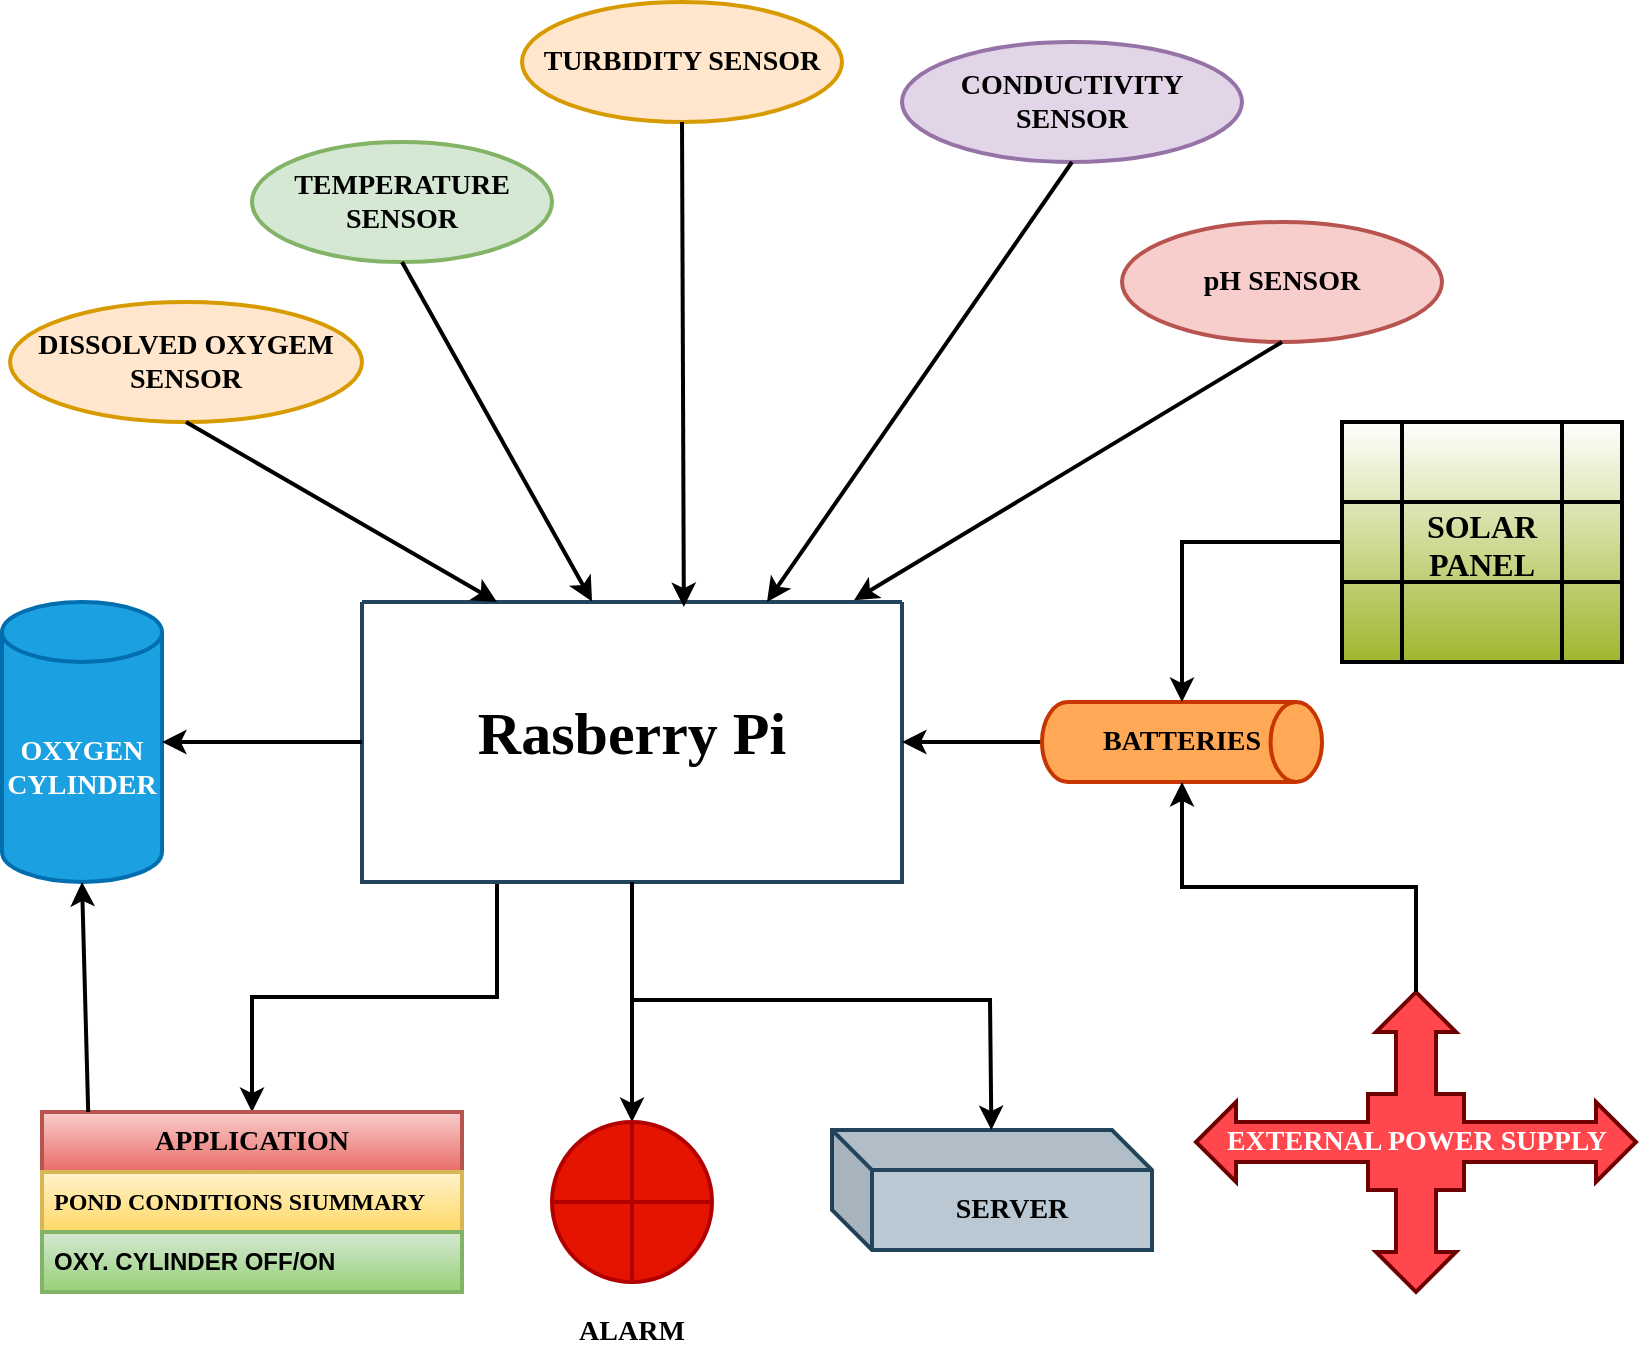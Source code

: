 <mxfile version="24.2.5" type="github">
  <diagram name="Page-1" id="S0aJQYVcPxbasOS-IDLJ">
    <mxGraphModel dx="1000" dy="497" grid="0" gridSize="10" guides="1" tooltips="1" connect="1" arrows="1" fold="1" page="1" pageScale="1" pageWidth="850" pageHeight="1100" math="0" shadow="0">
      <root>
        <mxCell id="0" />
        <mxCell id="1" parent="0" />
        <mxCell id="ntfW1qbjTHWhpwdi0cqG-65" style="edgeStyle=orthogonalEdgeStyle;rounded=0;orthogonalLoop=1;jettySize=auto;html=1;strokeWidth=2;" parent="1" source="ntfW1qbjTHWhpwdi0cqG-1" target="ntfW1qbjTHWhpwdi0cqG-63" edge="1">
          <mxGeometry relative="1" as="geometry" />
        </mxCell>
        <mxCell id="ntfW1qbjTHWhpwdi0cqG-70" style="edgeStyle=orthogonalEdgeStyle;rounded=0;orthogonalLoop=1;jettySize=auto;html=1;exitX=0.25;exitY=1;exitDx=0;exitDy=0;strokeWidth=2;" parent="1" source="ntfW1qbjTHWhpwdi0cqG-1" target="ntfW1qbjTHWhpwdi0cqG-66" edge="1">
          <mxGeometry relative="1" as="geometry" />
        </mxCell>
        <mxCell id="ntfW1qbjTHWhpwdi0cqG-1" value="" style="swimlane;startSize=0;fillColor=#5599ce;strokeColor=#23445d;strokeWidth=2;" parent="1" vertex="1">
          <mxGeometry x="200" y="410" width="270" height="140" as="geometry" />
        </mxCell>
        <mxCell id="ntfW1qbjTHWhpwdi0cqG-36" value="&lt;font size=&quot;1&quot; face=&quot;Times New Roman&quot;&gt;&lt;b style=&quot;font-size: 30px;&quot;&gt;Rasberry Pi&lt;/b&gt;&lt;/font&gt;" style="text;html=1;align=center;verticalAlign=middle;whiteSpace=wrap;rounded=0;strokeWidth=2;" parent="ntfW1qbjTHWhpwdi0cqG-1" vertex="1">
          <mxGeometry x="35" y="50" width="200" height="30" as="geometry" />
        </mxCell>
        <mxCell id="ntfW1qbjTHWhpwdi0cqG-7" value="&lt;b&gt;&lt;font style=&quot;font-size: 14px;&quot; face=&quot;Times New Roman&quot;&gt;TEMPERATURE SENSOR&lt;/font&gt;&lt;/b&gt;" style="ellipse;whiteSpace=wrap;html=1;fillColor=#d5e8d4;strokeColor=#82b366;strokeWidth=2;" parent="1" vertex="1">
          <mxGeometry x="145" y="180" width="150" height="60" as="geometry" />
        </mxCell>
        <mxCell id="ntfW1qbjTHWhpwdi0cqG-8" value="&lt;b&gt;&lt;font style=&quot;font-size: 14px;&quot; face=&quot;Times New Roman&quot;&gt;TURBIDITY SENSOR&lt;/font&gt;&lt;/b&gt;" style="ellipse;whiteSpace=wrap;html=1;fillColor=#ffe6cc;strokeColor=#d79b00;strokeWidth=2;" parent="1" vertex="1">
          <mxGeometry x="280" y="110" width="160" height="60" as="geometry" />
        </mxCell>
        <mxCell id="ntfW1qbjTHWhpwdi0cqG-9" value="&lt;b&gt;&lt;font style=&quot;font-size: 14px;&quot; face=&quot;Times New Roman&quot;&gt;pH SENSOR&lt;/font&gt;&lt;/b&gt;" style="ellipse;whiteSpace=wrap;html=1;fillColor=#f8cecc;strokeColor=#b85450;strokeWidth=2;" parent="1" vertex="1">
          <mxGeometry x="580" y="220" width="160" height="60" as="geometry" />
        </mxCell>
        <mxCell id="ntfW1qbjTHWhpwdi0cqG-10" value="&lt;b&gt;&lt;font style=&quot;font-size: 14px;&quot; face=&quot;Times New Roman&quot;&gt;CONDUCTIVITY SENSOR&lt;/font&gt;&lt;/b&gt;" style="ellipse;whiteSpace=wrap;html=1;fillColor=#e1d5e7;strokeColor=#9673a6;strokeWidth=2;" parent="1" vertex="1">
          <mxGeometry x="470" y="130" width="170" height="60" as="geometry" />
        </mxCell>
        <mxCell id="ntfW1qbjTHWhpwdi0cqG-57" value="&lt;b&gt;&lt;font style=&quot;font-size: 14px;&quot; face=&quot;Times New Roman&quot;&gt;OXYGEN CYLINDER&lt;/font&gt;&lt;/b&gt;" style="shape=cylinder3;whiteSpace=wrap;html=1;boundedLbl=1;backgroundOutline=1;size=15;fillColor=#1ba1e2;fontColor=#ffffff;strokeColor=#006EAF;strokeWidth=2;" parent="1" vertex="1">
          <mxGeometry x="20" y="410" width="80" height="140" as="geometry" />
        </mxCell>
        <mxCell id="ntfW1qbjTHWhpwdi0cqG-58" style="edgeStyle=orthogonalEdgeStyle;rounded=0;orthogonalLoop=1;jettySize=auto;html=1;entryX=1;entryY=0.5;entryDx=0;entryDy=0;entryPerimeter=0;strokeWidth=2;" parent="1" source="ntfW1qbjTHWhpwdi0cqG-1" target="ntfW1qbjTHWhpwdi0cqG-57" edge="1">
          <mxGeometry relative="1" as="geometry" />
        </mxCell>
        <mxCell id="ntfW1qbjTHWhpwdi0cqG-59" value="&lt;b&gt;&lt;font face=&quot;Times New Roman&quot; style=&quot;font-size: 14px;&quot;&gt;SERVER&lt;/font&gt;&lt;/b&gt;" style="shape=cube;whiteSpace=wrap;html=1;boundedLbl=1;backgroundOutline=1;darkOpacity=0.05;darkOpacity2=0.1;fillColor=#bac8d3;strokeColor=#23445d;strokeWidth=2;" parent="1" vertex="1">
          <mxGeometry x="435" y="674" width="160" height="60" as="geometry" />
        </mxCell>
        <mxCell id="ntfW1qbjTHWhpwdi0cqG-63" value="" style="shape=orEllipse;perimeter=ellipsePerimeter;whiteSpace=wrap;html=1;backgroundOutline=1;fillColor=#e51400;strokeColor=#B20000;fontColor=#ffffff;strokeWidth=2;" parent="1" vertex="1">
          <mxGeometry x="295" y="670" width="80" height="80" as="geometry" />
        </mxCell>
        <mxCell id="ntfW1qbjTHWhpwdi0cqG-64" value="&lt;b&gt;&lt;font style=&quot;font-size: 14px;&quot; face=&quot;Times New Roman&quot;&gt;ALARM&lt;/font&gt;&lt;/b&gt;" style="text;html=1;align=center;verticalAlign=middle;whiteSpace=wrap;rounded=0;strokeWidth=2;" parent="1" vertex="1">
          <mxGeometry x="305" y="760" width="60" height="30" as="geometry" />
        </mxCell>
        <mxCell id="ntfW1qbjTHWhpwdi0cqG-66" value="&lt;b&gt;&lt;font style=&quot;font-size: 14px;&quot; face=&quot;Times New Roman&quot;&gt;APPLICATION&lt;/font&gt;&lt;/b&gt;" style="swimlane;fontStyle=0;childLayout=stackLayout;horizontal=1;startSize=30;horizontalStack=0;resizeParent=1;resizeParentMax=0;resizeLast=0;collapsible=1;marginBottom=0;whiteSpace=wrap;html=1;fillColor=#f8cecc;gradientColor=#ea6b66;strokeColor=#b85450;strokeWidth=2;" parent="1" vertex="1">
          <mxGeometry x="40" y="665" width="210" height="90" as="geometry" />
        </mxCell>
        <mxCell id="ntfW1qbjTHWhpwdi0cqG-67" value="&lt;b&gt;&lt;font style=&quot;font-size: 12px;&quot; face=&quot;Times New Roman&quot;&gt;POND CONDITIONS SIUMMARY&lt;/font&gt;&lt;/b&gt;" style="text;strokeColor=#d6b656;fillColor=#fff2cc;align=left;verticalAlign=middle;spacingLeft=4;spacingRight=4;overflow=hidden;points=[[0,0.5],[1,0.5]];portConstraint=eastwest;rotatable=0;whiteSpace=wrap;html=1;gradientColor=#ffd966;strokeWidth=2;" parent="ntfW1qbjTHWhpwdi0cqG-66" vertex="1">
          <mxGeometry y="30" width="210" height="30" as="geometry" />
        </mxCell>
        <mxCell id="ntfW1qbjTHWhpwdi0cqG-69" value="&lt;b&gt;OXY. CYLINDER OFF/ON&lt;/b&gt;" style="text;strokeColor=#82b366;fillColor=#d5e8d4;align=left;verticalAlign=middle;spacingLeft=4;spacingRight=4;overflow=hidden;points=[[0,0.5],[1,0.5]];portConstraint=eastwest;rotatable=0;whiteSpace=wrap;html=1;gradientColor=#97d077;strokeWidth=2;" parent="ntfW1qbjTHWhpwdi0cqG-66" vertex="1">
          <mxGeometry y="60" width="210" height="30" as="geometry" />
        </mxCell>
        <mxCell id="ntfW1qbjTHWhpwdi0cqG-87" style="edgeStyle=orthogonalEdgeStyle;rounded=0;orthogonalLoop=1;jettySize=auto;html=1;entryX=1;entryY=0.5;entryDx=0;entryDy=0;strokeWidth=2;" parent="1" source="ntfW1qbjTHWhpwdi0cqG-72" target="ntfW1qbjTHWhpwdi0cqG-1" edge="1">
          <mxGeometry relative="1" as="geometry" />
        </mxCell>
        <mxCell id="ntfW1qbjTHWhpwdi0cqG-72" value="&lt;b&gt;&lt;font style=&quot;font-size: 14px;&quot; face=&quot;Times New Roman&quot;&gt;BATTERIES&lt;/font&gt;&lt;/b&gt;" style="strokeWidth=2;html=1;shape=mxgraph.flowchart.direct_data;whiteSpace=wrap;fillColor=#FFA856;fontColor=#000000;strokeColor=#C73500;" parent="1" vertex="1">
          <mxGeometry x="540" y="460" width="140" height="40" as="geometry" />
        </mxCell>
        <mxCell id="ntfW1qbjTHWhpwdi0cqG-92" value="" style="edgeStyle=orthogonalEdgeStyle;rounded=0;orthogonalLoop=1;jettySize=auto;html=1;strokeWidth=2;" parent="1" source="ntfW1qbjTHWhpwdi0cqG-73" target="ntfW1qbjTHWhpwdi0cqG-72" edge="1">
          <mxGeometry relative="1" as="geometry" />
        </mxCell>
        <mxCell id="ntfW1qbjTHWhpwdi0cqG-73" value="" style="shape=table;startSize=0;container=1;collapsible=0;childLayout=tableLayout;fontSize=16;fillColor=default;gradientColor=#a0b62f;swimlaneFillColor=none;strokeWidth=2;" parent="1" vertex="1">
          <mxGeometry x="690" y="320" width="140" height="120" as="geometry" />
        </mxCell>
        <mxCell id="ntfW1qbjTHWhpwdi0cqG-74" value="" style="shape=tableRow;horizontal=0;startSize=0;swimlaneHead=0;swimlaneBody=0;strokeColor=inherit;top=0;left=0;bottom=0;right=0;collapsible=0;dropTarget=0;fillColor=none;points=[[0,0.5],[1,0.5]];portConstraint=eastwest;fontSize=16;strokeWidth=2;" parent="ntfW1qbjTHWhpwdi0cqG-73" vertex="1">
          <mxGeometry width="140" height="40" as="geometry" />
        </mxCell>
        <mxCell id="ntfW1qbjTHWhpwdi0cqG-75" value="" style="shape=partialRectangle;html=1;whiteSpace=wrap;connectable=0;strokeColor=inherit;overflow=hidden;fillColor=none;top=0;left=0;bottom=0;right=0;pointerEvents=1;fontSize=16;strokeWidth=2;" parent="ntfW1qbjTHWhpwdi0cqG-74" vertex="1">
          <mxGeometry width="30" height="40" as="geometry">
            <mxRectangle width="30" height="40" as="alternateBounds" />
          </mxGeometry>
        </mxCell>
        <mxCell id="ntfW1qbjTHWhpwdi0cqG-76" value="" style="shape=partialRectangle;html=1;whiteSpace=wrap;connectable=0;strokeColor=inherit;overflow=hidden;fillColor=none;top=0;left=0;bottom=0;right=0;pointerEvents=1;fontSize=16;strokeWidth=2;" parent="ntfW1qbjTHWhpwdi0cqG-74" vertex="1">
          <mxGeometry x="30" width="80" height="40" as="geometry">
            <mxRectangle width="80" height="40" as="alternateBounds" />
          </mxGeometry>
        </mxCell>
        <mxCell id="ntfW1qbjTHWhpwdi0cqG-77" value="" style="shape=partialRectangle;html=1;whiteSpace=wrap;connectable=0;strokeColor=inherit;overflow=hidden;fillColor=none;top=0;left=0;bottom=0;right=0;pointerEvents=1;fontSize=16;strokeWidth=2;" parent="ntfW1qbjTHWhpwdi0cqG-74" vertex="1">
          <mxGeometry x="110" width="30" height="40" as="geometry">
            <mxRectangle width="30" height="40" as="alternateBounds" />
          </mxGeometry>
        </mxCell>
        <mxCell id="ntfW1qbjTHWhpwdi0cqG-78" value="" style="shape=tableRow;horizontal=0;startSize=0;swimlaneHead=0;swimlaneBody=0;strokeColor=inherit;top=0;left=0;bottom=0;right=0;collapsible=0;dropTarget=0;fillColor=none;points=[[0,0.5],[1,0.5]];portConstraint=eastwest;fontSize=16;strokeWidth=2;" parent="ntfW1qbjTHWhpwdi0cqG-73" vertex="1">
          <mxGeometry y="40" width="140" height="40" as="geometry" />
        </mxCell>
        <mxCell id="ntfW1qbjTHWhpwdi0cqG-79" value="" style="shape=partialRectangle;html=1;whiteSpace=wrap;connectable=0;strokeColor=inherit;overflow=hidden;fillColor=none;top=0;left=0;bottom=0;right=0;pointerEvents=1;fontSize=16;strokeWidth=2;" parent="ntfW1qbjTHWhpwdi0cqG-78" vertex="1">
          <mxGeometry width="30" height="40" as="geometry">
            <mxRectangle width="30" height="40" as="alternateBounds" />
          </mxGeometry>
        </mxCell>
        <mxCell id="ntfW1qbjTHWhpwdi0cqG-80" value="&lt;b&gt;&lt;font style=&quot;font-size: 16px;&quot; face=&quot;Times New Roman&quot;&gt;SOLAR PANEL&lt;/font&gt;&lt;/b&gt;" style="shape=partialRectangle;html=1;whiteSpace=wrap;connectable=0;strokeColor=inherit;overflow=hidden;fillColor=none;top=0;left=0;bottom=0;right=0;pointerEvents=1;fontSize=16;strokeWidth=2;" parent="ntfW1qbjTHWhpwdi0cqG-78" vertex="1">
          <mxGeometry x="30" width="80" height="40" as="geometry">
            <mxRectangle width="80" height="40" as="alternateBounds" />
          </mxGeometry>
        </mxCell>
        <mxCell id="ntfW1qbjTHWhpwdi0cqG-81" value="" style="shape=partialRectangle;html=1;whiteSpace=wrap;connectable=0;strokeColor=inherit;overflow=hidden;fillColor=none;top=0;left=0;bottom=0;right=0;pointerEvents=1;fontSize=16;strokeWidth=2;" parent="ntfW1qbjTHWhpwdi0cqG-78" vertex="1">
          <mxGeometry x="110" width="30" height="40" as="geometry">
            <mxRectangle width="30" height="40" as="alternateBounds" />
          </mxGeometry>
        </mxCell>
        <mxCell id="ntfW1qbjTHWhpwdi0cqG-82" value="" style="shape=tableRow;horizontal=0;startSize=0;swimlaneHead=0;swimlaneBody=0;strokeColor=inherit;top=0;left=0;bottom=0;right=0;collapsible=0;dropTarget=0;fillColor=none;points=[[0,0.5],[1,0.5]];portConstraint=eastwest;fontSize=16;strokeWidth=2;" parent="ntfW1qbjTHWhpwdi0cqG-73" vertex="1">
          <mxGeometry y="80" width="140" height="40" as="geometry" />
        </mxCell>
        <mxCell id="ntfW1qbjTHWhpwdi0cqG-83" value="" style="shape=partialRectangle;html=1;whiteSpace=wrap;connectable=0;strokeColor=inherit;overflow=hidden;fillColor=none;top=0;left=0;bottom=0;right=0;pointerEvents=1;fontSize=16;strokeWidth=2;" parent="ntfW1qbjTHWhpwdi0cqG-82" vertex="1">
          <mxGeometry width="30" height="40" as="geometry">
            <mxRectangle width="30" height="40" as="alternateBounds" />
          </mxGeometry>
        </mxCell>
        <mxCell id="ntfW1qbjTHWhpwdi0cqG-84" value="" style="shape=partialRectangle;html=1;whiteSpace=wrap;connectable=0;strokeColor=inherit;overflow=hidden;fillColor=none;top=0;left=0;bottom=0;right=0;pointerEvents=1;fontSize=16;strokeWidth=2;" parent="ntfW1qbjTHWhpwdi0cqG-82" vertex="1">
          <mxGeometry x="30" width="80" height="40" as="geometry">
            <mxRectangle width="80" height="40" as="alternateBounds" />
          </mxGeometry>
        </mxCell>
        <mxCell id="ntfW1qbjTHWhpwdi0cqG-85" value="" style="shape=partialRectangle;html=1;whiteSpace=wrap;connectable=0;strokeColor=inherit;overflow=hidden;fillColor=none;top=0;left=0;bottom=0;right=0;pointerEvents=1;fontSize=16;strokeWidth=2;" parent="ntfW1qbjTHWhpwdi0cqG-82" vertex="1">
          <mxGeometry x="110" width="30" height="40" as="geometry">
            <mxRectangle width="30" height="40" as="alternateBounds" />
          </mxGeometry>
        </mxCell>
        <mxCell id="ntfW1qbjTHWhpwdi0cqG-88" value="&lt;b&gt;&lt;font style=&quot;font-size: 14px;&quot; face=&quot;Times New Roman&quot;&gt;EXTERNAL POWER SUPPLY&lt;/font&gt;&lt;/b&gt;" style="html=1;shadow=0;dashed=0;align=center;verticalAlign=middle;shape=mxgraph.arrows2.calloutQuadArrow;dy=10;dx=20;notch=24;arrowHead=10;fillColor=#FF474D;fontColor=#ffffff;strokeColor=#6F0000;strokeWidth=2;" parent="1" vertex="1">
          <mxGeometry x="617" y="605" width="220" height="150" as="geometry" />
        </mxCell>
        <mxCell id="ntfW1qbjTHWhpwdi0cqG-89" style="edgeStyle=orthogonalEdgeStyle;rounded=0;orthogonalLoop=1;jettySize=auto;html=1;entryX=0.5;entryY=1;entryDx=0;entryDy=0;entryPerimeter=0;strokeWidth=2;" parent="1" source="ntfW1qbjTHWhpwdi0cqG-88" target="ntfW1qbjTHWhpwdi0cqG-72" edge="1">
          <mxGeometry relative="1" as="geometry" />
        </mxCell>
        <mxCell id="knFjcRGyGVWMB6tc085J-2" value="&lt;b&gt;&lt;font style=&quot;font-size: 14px;&quot; face=&quot;Times New Roman&quot;&gt;DISSOLVED OXYGEM SENSOR&lt;/font&gt;&lt;/b&gt;" style="ellipse;whiteSpace=wrap;html=1;fillColor=#ffe6cc;strokeColor=#d79b00;strokeWidth=2;" parent="1" vertex="1">
          <mxGeometry x="24" y="260" width="176" height="60" as="geometry" />
        </mxCell>
        <mxCell id="knFjcRGyGVWMB6tc085J-3" value="" style="endArrow=classic;html=1;rounded=0;hachureGap=4;fontFamily=Architects Daughter;fontSource=https%3A%2F%2Ffonts.googleapis.com%2Fcss%3Ffamily%3DArchitects%2BDaughter;exitX=0.5;exitY=1;exitDx=0;exitDy=0;entryX=0.25;entryY=0;entryDx=0;entryDy=0;strokeWidth=2;" parent="1" source="knFjcRGyGVWMB6tc085J-2" target="ntfW1qbjTHWhpwdi0cqG-1" edge="1">
          <mxGeometry width="50" height="50" relative="1" as="geometry">
            <mxPoint x="420" y="340" as="sourcePoint" />
            <mxPoint x="470" y="290" as="targetPoint" />
          </mxGeometry>
        </mxCell>
        <mxCell id="knFjcRGyGVWMB6tc085J-4" value="" style="endArrow=classic;html=1;rounded=0;hachureGap=4;fontFamily=Architects Daughter;fontSource=https%3A%2F%2Ffonts.googleapis.com%2Fcss%3Ffamily%3DArchitects%2BDaughter;exitX=0.5;exitY=1;exitDx=0;exitDy=0;entryX=0.426;entryY=-0.002;entryDx=0;entryDy=0;strokeWidth=2;entryPerimeter=0;" parent="1" source="ntfW1qbjTHWhpwdi0cqG-7" target="ntfW1qbjTHWhpwdi0cqG-1" edge="1">
          <mxGeometry width="50" height="50" relative="1" as="geometry">
            <mxPoint x="248" y="291" as="sourcePoint" />
            <mxPoint x="358" y="390" as="targetPoint" />
          </mxGeometry>
        </mxCell>
        <mxCell id="knFjcRGyGVWMB6tc085J-5" value="" style="endArrow=classic;html=1;rounded=0;hachureGap=4;fontFamily=Architects Daughter;fontSource=https%3A%2F%2Ffonts.googleapis.com%2Fcss%3Ffamily%3DArchitects%2BDaughter;exitX=0.5;exitY=1;exitDx=0;exitDy=0;entryX=0.596;entryY=0.018;entryDx=0;entryDy=0;entryPerimeter=0;strokeWidth=2;" parent="1" source="ntfW1qbjTHWhpwdi0cqG-8" target="ntfW1qbjTHWhpwdi0cqG-1" edge="1">
          <mxGeometry width="50" height="50" relative="1" as="geometry">
            <mxPoint x="420" y="340" as="sourcePoint" />
            <mxPoint x="470" y="290" as="targetPoint" />
          </mxGeometry>
        </mxCell>
        <mxCell id="knFjcRGyGVWMB6tc085J-6" value="" style="endArrow=classic;html=1;rounded=0;hachureGap=4;fontFamily=Architects Daughter;fontSource=https%3A%2F%2Ffonts.googleapis.com%2Fcss%3Ffamily%3DArchitects%2BDaughter;exitX=0.5;exitY=1;exitDx=0;exitDy=0;entryX=0.75;entryY=0;entryDx=0;entryDy=0;strokeWidth=2;" parent="1" source="ntfW1qbjTHWhpwdi0cqG-10" target="ntfW1qbjTHWhpwdi0cqG-1" edge="1">
          <mxGeometry width="50" height="50" relative="1" as="geometry">
            <mxPoint x="420" y="340" as="sourcePoint" />
            <mxPoint x="470" y="290" as="targetPoint" />
          </mxGeometry>
        </mxCell>
        <mxCell id="knFjcRGyGVWMB6tc085J-7" value="" style="endArrow=classic;html=1;rounded=0;hachureGap=4;fontFamily=Architects Daughter;fontSource=https%3A%2F%2Ffonts.googleapis.com%2Fcss%3Ffamily%3DArchitects%2BDaughter;exitX=0.5;exitY=1;exitDx=0;exitDy=0;entryX=0.911;entryY=-0.006;entryDx=0;entryDy=0;entryPerimeter=0;strokeWidth=2;" parent="1" source="ntfW1qbjTHWhpwdi0cqG-9" target="ntfW1qbjTHWhpwdi0cqG-1" edge="1">
          <mxGeometry width="50" height="50" relative="1" as="geometry">
            <mxPoint x="420" y="340" as="sourcePoint" />
            <mxPoint x="470" y="290" as="targetPoint" />
          </mxGeometry>
        </mxCell>
        <mxCell id="knFjcRGyGVWMB6tc085J-9" value="" style="endArrow=classic;html=1;rounded=0;hachureGap=4;fontFamily=Architects Daughter;fontSource=https%3A%2F%2Ffonts.googleapis.com%2Fcss%3Ffamily%3DArchitects%2BDaughter;entryX=0.5;entryY=1;entryDx=0;entryDy=0;entryPerimeter=0;strokeWidth=2;exitX=0.11;exitY=0;exitDx=0;exitDy=0;exitPerimeter=0;" parent="1" source="ntfW1qbjTHWhpwdi0cqG-66" target="ntfW1qbjTHWhpwdi0cqG-57" edge="1">
          <mxGeometry width="50" height="50" relative="1" as="geometry">
            <mxPoint x="60" y="660" as="sourcePoint" />
            <mxPoint x="470" y="620" as="targetPoint" />
          </mxGeometry>
        </mxCell>
        <mxCell id="knFjcRGyGVWMB6tc085J-10" value="" style="endArrow=classic;html=1;rounded=0;hachureGap=4;fontFamily=Architects Daughter;fontSource=https%3A%2F%2Ffonts.googleapis.com%2Fcss%3Ffamily%3DArchitects%2BDaughter;exitX=0.5;exitY=1;exitDx=0;exitDy=0;strokeWidth=2;" parent="1" source="ntfW1qbjTHWhpwdi0cqG-1" target="ntfW1qbjTHWhpwdi0cqG-59" edge="1">
          <mxGeometry width="50" height="50" relative="1" as="geometry">
            <mxPoint x="520" y="480" as="sourcePoint" />
            <mxPoint x="570" y="430" as="targetPoint" />
            <Array as="points">
              <mxPoint x="335" y="609" />
              <mxPoint x="514" y="609" />
            </Array>
          </mxGeometry>
        </mxCell>
      </root>
    </mxGraphModel>
  </diagram>
</mxfile>
